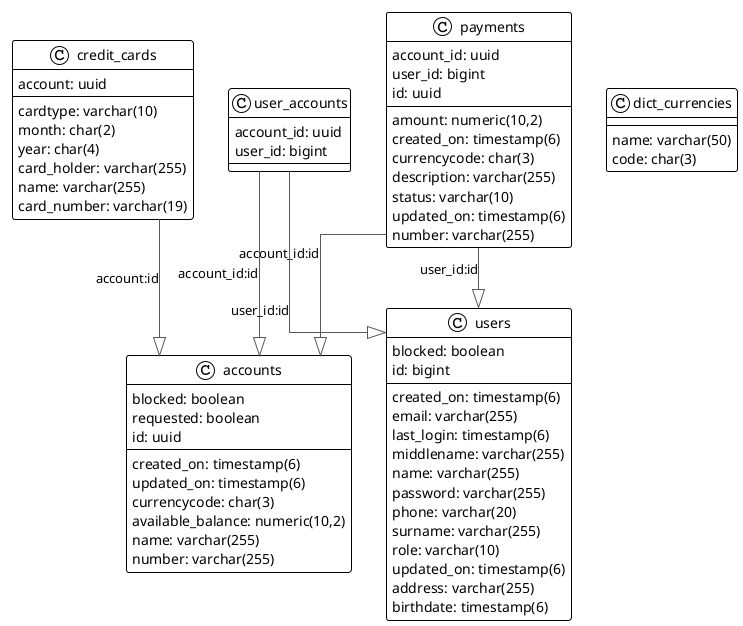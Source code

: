 @startuml

!theme plain
top to bottom direction
skinparam linetype ortho

class accounts {
   created_on: timestamp(6)
   updated_on: timestamp(6)
   currencycode: char(3)
   available_balance: numeric(10,2)
   name: varchar(255)
   number: varchar(255)
   blocked: boolean
   requested: boolean
   id: uuid
}
class credit_cards {
   cardtype: varchar(10)
   month: char(2)
   year: char(4)
   account: uuid
   card_holder: varchar(255)
   name: varchar(255)
   card_number: varchar(19)
}
class dict_currencies {
   name: varchar(50)
   code: char(3)
}
class payments {
   amount: numeric(10,2)
   created_on: timestamp(6)
   currencycode: char(3)
   description: varchar(255)
   status: varchar(10)
   updated_on: timestamp(6)
   account_id: uuid
   number: varchar(255)
   user_id: bigint
   id: uuid
}
class user_accounts {
   account_id: uuid
   user_id: bigint
}
class users {
   created_on: timestamp(6)
   email: varchar(255)
   last_login: timestamp(6)
   middlename: varchar(255)
   name: varchar(255)
   password: varchar(255)
   phone: varchar(20)
   surname: varchar(255)
   role: varchar(10)
   updated_on: timestamp(6)
   address: varchar(255)
   birthdate: timestamp(6)
   blocked: boolean
   id: bigint
}

credit_cards     -[#595959,plain]-^  accounts        : "account:id"
payments         -[#595959,plain]-^  accounts        : "account_id:id"
payments         -[#595959,plain]-^  users           : "user_id:id"
user_accounts    -[#595959,plain]-^  accounts        : "account_id:id"
user_accounts    -[#595959,plain]-^  users           : "user_id:id"
@enduml
